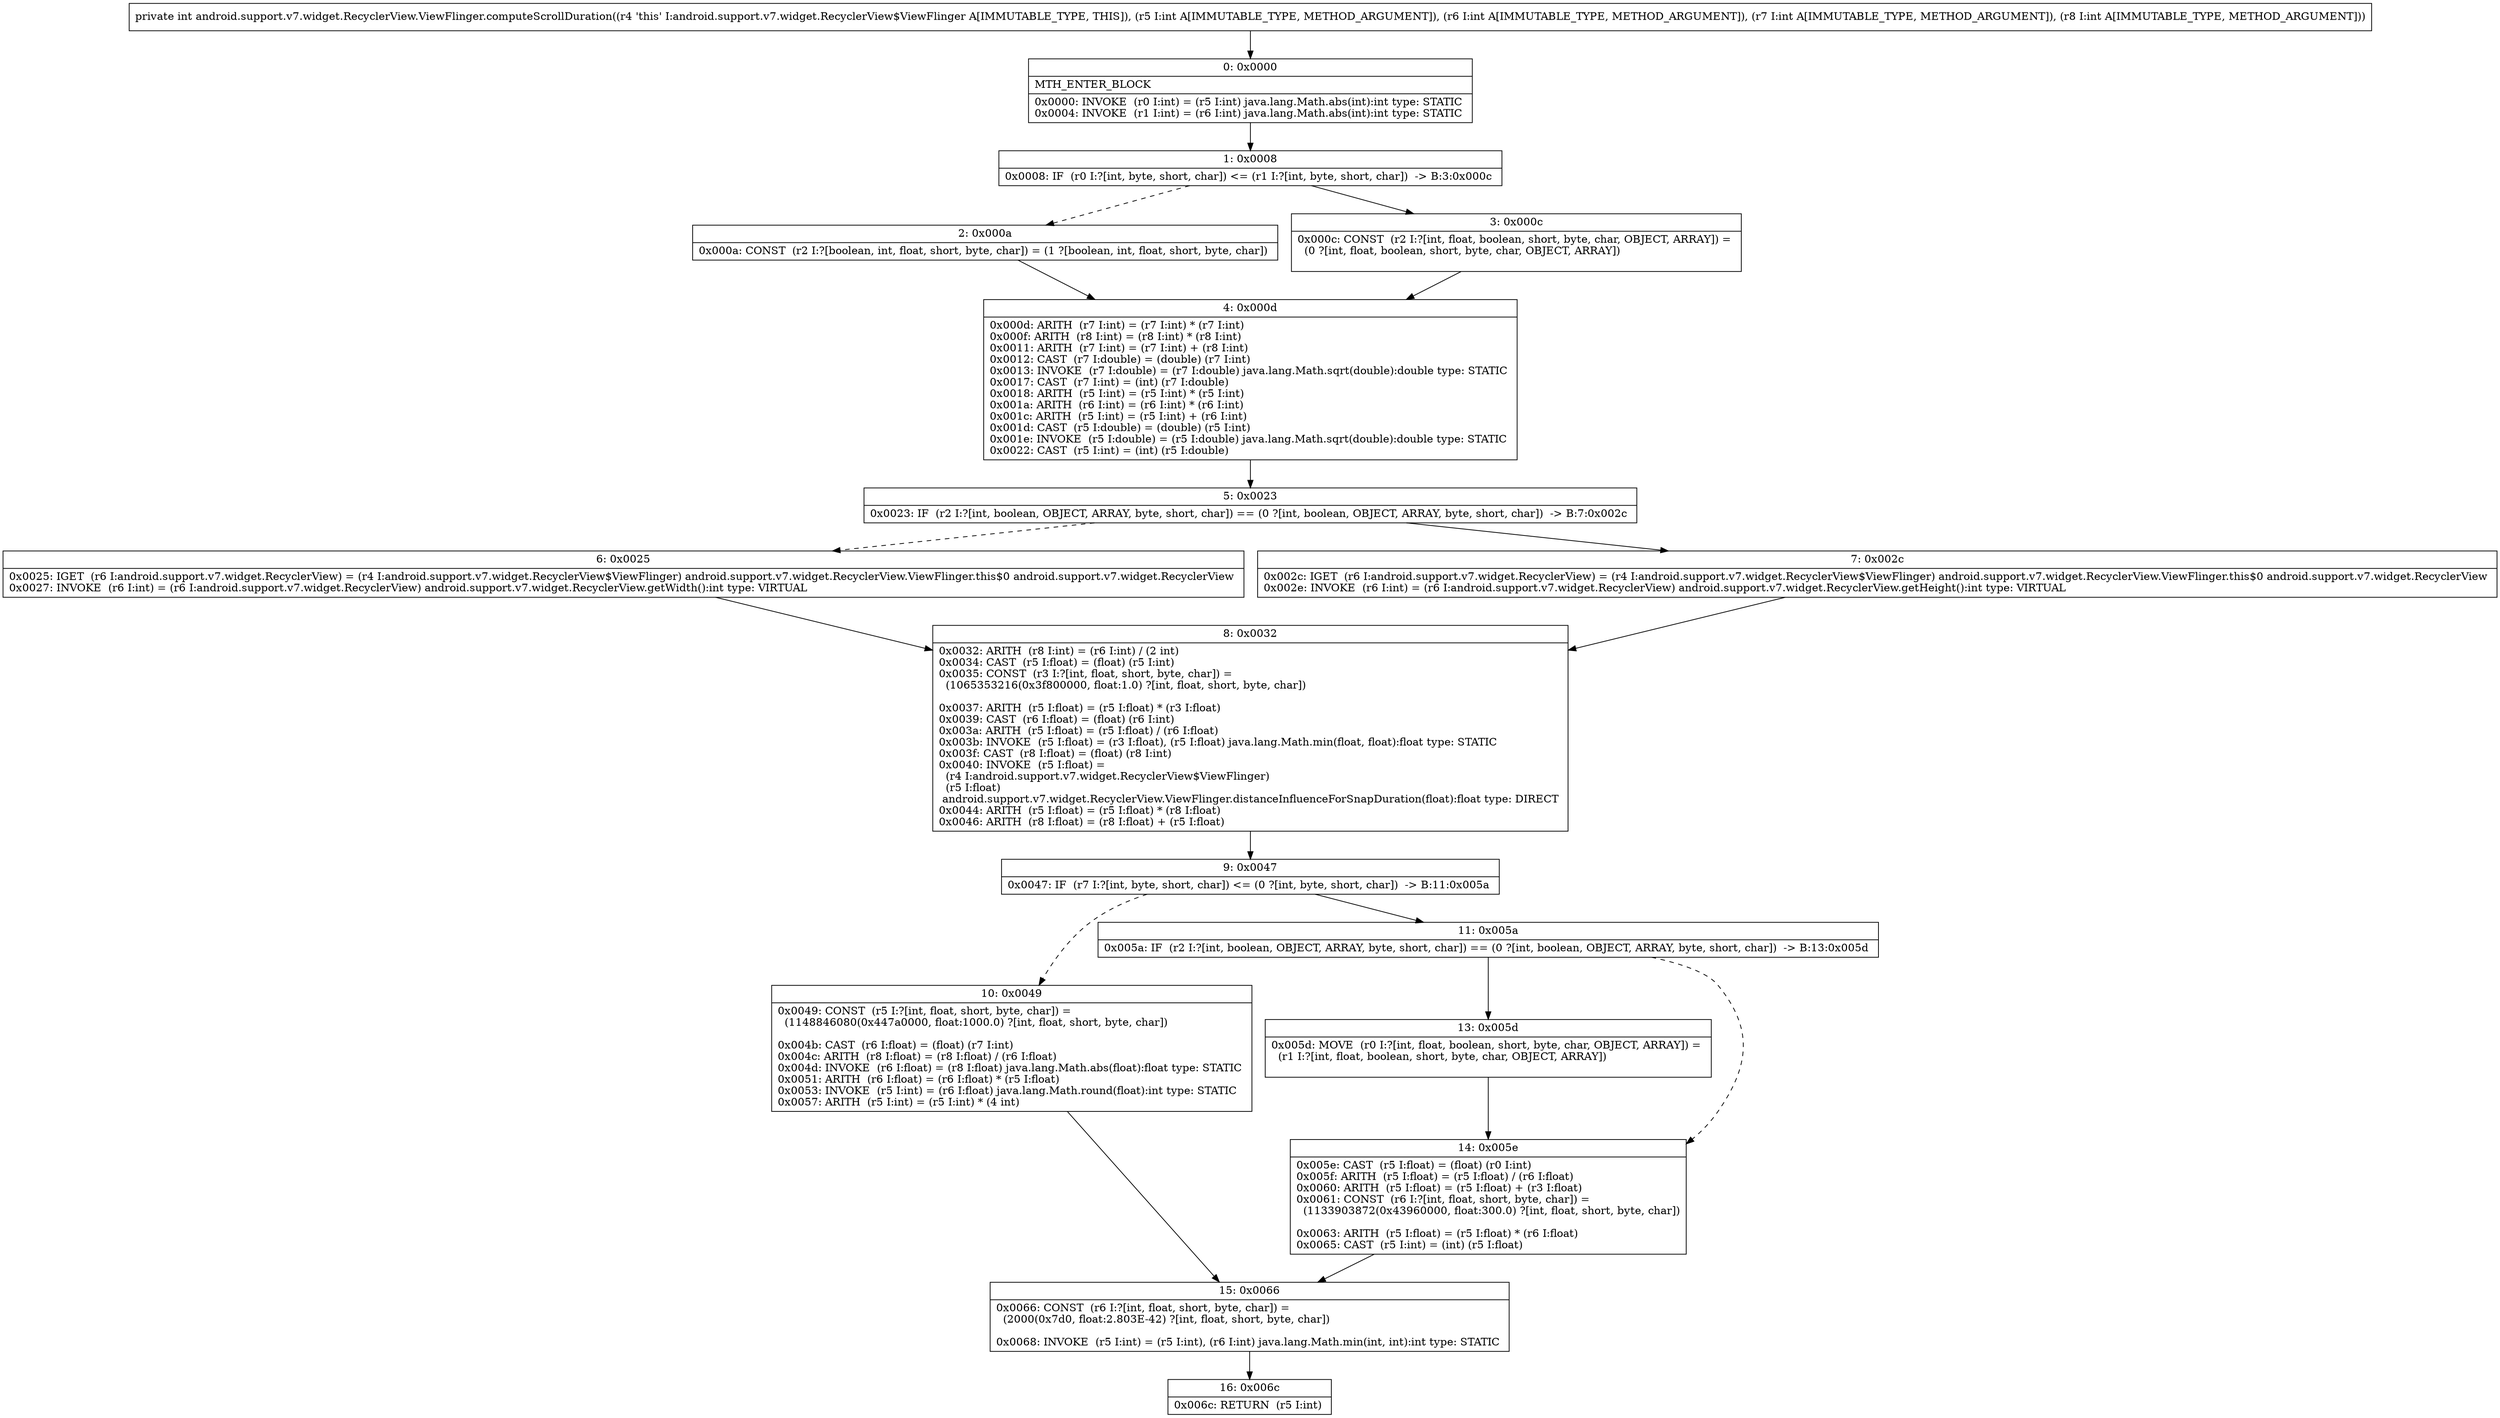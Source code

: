 digraph "CFG forandroid.support.v7.widget.RecyclerView.ViewFlinger.computeScrollDuration(IIII)I" {
Node_0 [shape=record,label="{0\:\ 0x0000|MTH_ENTER_BLOCK\l|0x0000: INVOKE  (r0 I:int) = (r5 I:int) java.lang.Math.abs(int):int type: STATIC \l0x0004: INVOKE  (r1 I:int) = (r6 I:int) java.lang.Math.abs(int):int type: STATIC \l}"];
Node_1 [shape=record,label="{1\:\ 0x0008|0x0008: IF  (r0 I:?[int, byte, short, char]) \<= (r1 I:?[int, byte, short, char])  \-\> B:3:0x000c \l}"];
Node_2 [shape=record,label="{2\:\ 0x000a|0x000a: CONST  (r2 I:?[boolean, int, float, short, byte, char]) = (1 ?[boolean, int, float, short, byte, char]) \l}"];
Node_3 [shape=record,label="{3\:\ 0x000c|0x000c: CONST  (r2 I:?[int, float, boolean, short, byte, char, OBJECT, ARRAY]) = \l  (0 ?[int, float, boolean, short, byte, char, OBJECT, ARRAY])\l \l}"];
Node_4 [shape=record,label="{4\:\ 0x000d|0x000d: ARITH  (r7 I:int) = (r7 I:int) * (r7 I:int) \l0x000f: ARITH  (r8 I:int) = (r8 I:int) * (r8 I:int) \l0x0011: ARITH  (r7 I:int) = (r7 I:int) + (r8 I:int) \l0x0012: CAST  (r7 I:double) = (double) (r7 I:int) \l0x0013: INVOKE  (r7 I:double) = (r7 I:double) java.lang.Math.sqrt(double):double type: STATIC \l0x0017: CAST  (r7 I:int) = (int) (r7 I:double) \l0x0018: ARITH  (r5 I:int) = (r5 I:int) * (r5 I:int) \l0x001a: ARITH  (r6 I:int) = (r6 I:int) * (r6 I:int) \l0x001c: ARITH  (r5 I:int) = (r5 I:int) + (r6 I:int) \l0x001d: CAST  (r5 I:double) = (double) (r5 I:int) \l0x001e: INVOKE  (r5 I:double) = (r5 I:double) java.lang.Math.sqrt(double):double type: STATIC \l0x0022: CAST  (r5 I:int) = (int) (r5 I:double) \l}"];
Node_5 [shape=record,label="{5\:\ 0x0023|0x0023: IF  (r2 I:?[int, boolean, OBJECT, ARRAY, byte, short, char]) == (0 ?[int, boolean, OBJECT, ARRAY, byte, short, char])  \-\> B:7:0x002c \l}"];
Node_6 [shape=record,label="{6\:\ 0x0025|0x0025: IGET  (r6 I:android.support.v7.widget.RecyclerView) = (r4 I:android.support.v7.widget.RecyclerView$ViewFlinger) android.support.v7.widget.RecyclerView.ViewFlinger.this$0 android.support.v7.widget.RecyclerView \l0x0027: INVOKE  (r6 I:int) = (r6 I:android.support.v7.widget.RecyclerView) android.support.v7.widget.RecyclerView.getWidth():int type: VIRTUAL \l}"];
Node_7 [shape=record,label="{7\:\ 0x002c|0x002c: IGET  (r6 I:android.support.v7.widget.RecyclerView) = (r4 I:android.support.v7.widget.RecyclerView$ViewFlinger) android.support.v7.widget.RecyclerView.ViewFlinger.this$0 android.support.v7.widget.RecyclerView \l0x002e: INVOKE  (r6 I:int) = (r6 I:android.support.v7.widget.RecyclerView) android.support.v7.widget.RecyclerView.getHeight():int type: VIRTUAL \l}"];
Node_8 [shape=record,label="{8\:\ 0x0032|0x0032: ARITH  (r8 I:int) = (r6 I:int) \/ (2 int) \l0x0034: CAST  (r5 I:float) = (float) (r5 I:int) \l0x0035: CONST  (r3 I:?[int, float, short, byte, char]) = \l  (1065353216(0x3f800000, float:1.0) ?[int, float, short, byte, char])\l \l0x0037: ARITH  (r5 I:float) = (r5 I:float) * (r3 I:float) \l0x0039: CAST  (r6 I:float) = (float) (r6 I:int) \l0x003a: ARITH  (r5 I:float) = (r5 I:float) \/ (r6 I:float) \l0x003b: INVOKE  (r5 I:float) = (r3 I:float), (r5 I:float) java.lang.Math.min(float, float):float type: STATIC \l0x003f: CAST  (r8 I:float) = (float) (r8 I:int) \l0x0040: INVOKE  (r5 I:float) = \l  (r4 I:android.support.v7.widget.RecyclerView$ViewFlinger)\l  (r5 I:float)\l android.support.v7.widget.RecyclerView.ViewFlinger.distanceInfluenceForSnapDuration(float):float type: DIRECT \l0x0044: ARITH  (r5 I:float) = (r5 I:float) * (r8 I:float) \l0x0046: ARITH  (r8 I:float) = (r8 I:float) + (r5 I:float) \l}"];
Node_9 [shape=record,label="{9\:\ 0x0047|0x0047: IF  (r7 I:?[int, byte, short, char]) \<= (0 ?[int, byte, short, char])  \-\> B:11:0x005a \l}"];
Node_10 [shape=record,label="{10\:\ 0x0049|0x0049: CONST  (r5 I:?[int, float, short, byte, char]) = \l  (1148846080(0x447a0000, float:1000.0) ?[int, float, short, byte, char])\l \l0x004b: CAST  (r6 I:float) = (float) (r7 I:int) \l0x004c: ARITH  (r8 I:float) = (r8 I:float) \/ (r6 I:float) \l0x004d: INVOKE  (r6 I:float) = (r8 I:float) java.lang.Math.abs(float):float type: STATIC \l0x0051: ARITH  (r6 I:float) = (r6 I:float) * (r5 I:float) \l0x0053: INVOKE  (r5 I:int) = (r6 I:float) java.lang.Math.round(float):int type: STATIC \l0x0057: ARITH  (r5 I:int) = (r5 I:int) * (4 int) \l}"];
Node_11 [shape=record,label="{11\:\ 0x005a|0x005a: IF  (r2 I:?[int, boolean, OBJECT, ARRAY, byte, short, char]) == (0 ?[int, boolean, OBJECT, ARRAY, byte, short, char])  \-\> B:13:0x005d \l}"];
Node_13 [shape=record,label="{13\:\ 0x005d|0x005d: MOVE  (r0 I:?[int, float, boolean, short, byte, char, OBJECT, ARRAY]) = \l  (r1 I:?[int, float, boolean, short, byte, char, OBJECT, ARRAY])\l \l}"];
Node_14 [shape=record,label="{14\:\ 0x005e|0x005e: CAST  (r5 I:float) = (float) (r0 I:int) \l0x005f: ARITH  (r5 I:float) = (r5 I:float) \/ (r6 I:float) \l0x0060: ARITH  (r5 I:float) = (r5 I:float) + (r3 I:float) \l0x0061: CONST  (r6 I:?[int, float, short, byte, char]) = \l  (1133903872(0x43960000, float:300.0) ?[int, float, short, byte, char])\l \l0x0063: ARITH  (r5 I:float) = (r5 I:float) * (r6 I:float) \l0x0065: CAST  (r5 I:int) = (int) (r5 I:float) \l}"];
Node_15 [shape=record,label="{15\:\ 0x0066|0x0066: CONST  (r6 I:?[int, float, short, byte, char]) = \l  (2000(0x7d0, float:2.803E\-42) ?[int, float, short, byte, char])\l \l0x0068: INVOKE  (r5 I:int) = (r5 I:int), (r6 I:int) java.lang.Math.min(int, int):int type: STATIC \l}"];
Node_16 [shape=record,label="{16\:\ 0x006c|0x006c: RETURN  (r5 I:int) \l}"];
MethodNode[shape=record,label="{private int android.support.v7.widget.RecyclerView.ViewFlinger.computeScrollDuration((r4 'this' I:android.support.v7.widget.RecyclerView$ViewFlinger A[IMMUTABLE_TYPE, THIS]), (r5 I:int A[IMMUTABLE_TYPE, METHOD_ARGUMENT]), (r6 I:int A[IMMUTABLE_TYPE, METHOD_ARGUMENT]), (r7 I:int A[IMMUTABLE_TYPE, METHOD_ARGUMENT]), (r8 I:int A[IMMUTABLE_TYPE, METHOD_ARGUMENT])) }"];
MethodNode -> Node_0;
Node_0 -> Node_1;
Node_1 -> Node_2[style=dashed];
Node_1 -> Node_3;
Node_2 -> Node_4;
Node_3 -> Node_4;
Node_4 -> Node_5;
Node_5 -> Node_6[style=dashed];
Node_5 -> Node_7;
Node_6 -> Node_8;
Node_7 -> Node_8;
Node_8 -> Node_9;
Node_9 -> Node_10[style=dashed];
Node_9 -> Node_11;
Node_10 -> Node_15;
Node_11 -> Node_13;
Node_11 -> Node_14[style=dashed];
Node_13 -> Node_14;
Node_14 -> Node_15;
Node_15 -> Node_16;
}

